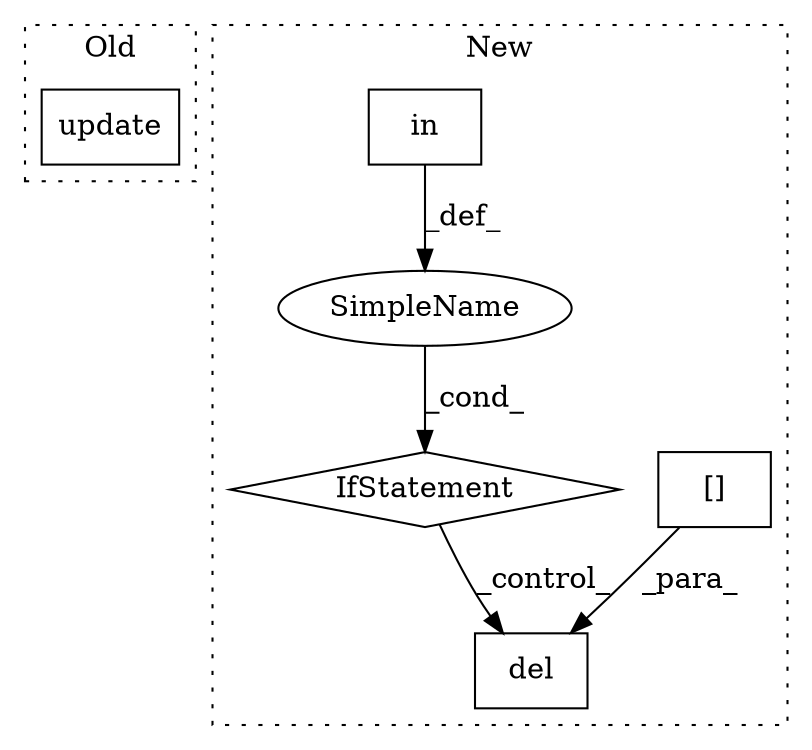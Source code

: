 digraph G {
subgraph cluster0 {
1 [label="update" a="32" s="27791,27893" l="7,1" shape="box"];
label = "Old";
style="dotted";
}
subgraph cluster1 {
2 [label="del" a="32" s="28032,28069" l="4,1" shape="box"];
3 [label="IfStatement" a="25" s="27971,28018" l="12,2" shape="diamond"];
4 [label="[]" a="2" s="28036,28068" l="22,1" shape="box"];
5 [label="SimpleName" a="42" s="" l="" shape="ellipse"];
6 [label="in" a="105" s="27983" l="35" shape="box"];
label = "New";
style="dotted";
}
3 -> 2 [label="_control_"];
4 -> 2 [label="_para_"];
5 -> 3 [label="_cond_"];
6 -> 5 [label="_def_"];
}